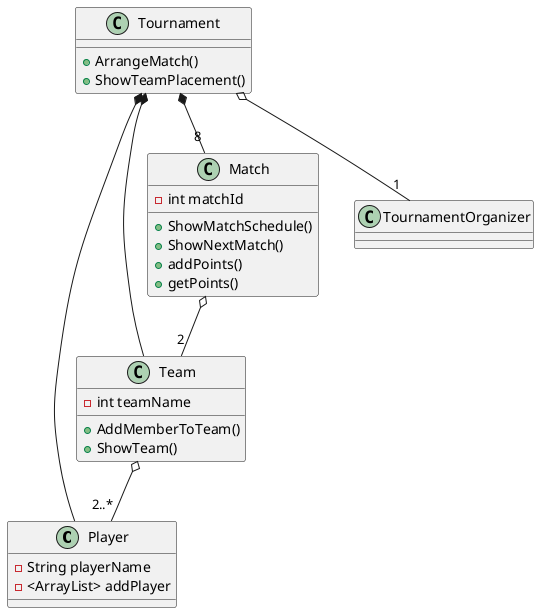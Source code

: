 @startuml
'https://plantuml.com/class-diagram

class Player {
-String playerName
-<ArrayList> addPlayer
}

class Team {
-int teamName
+AddMemberToTeam()
+ShowTeam()
}

class Match {
-int matchId
+ShowMatchSchedule()
+ShowNextMatch()
+addPoints()
+getPoints()
}

class Tournament {
+ArrangeMatch()
+ShowTeamPlacement()
}

class TournamentOrganizer {
}

Tournament o-- "1" TournamentOrganizer
Tournament *-- "8" Match
Tournament *-- Player
Tournament *-- Team
Match o-- "2" Team
Team o-- "2..*" Player

@enduml